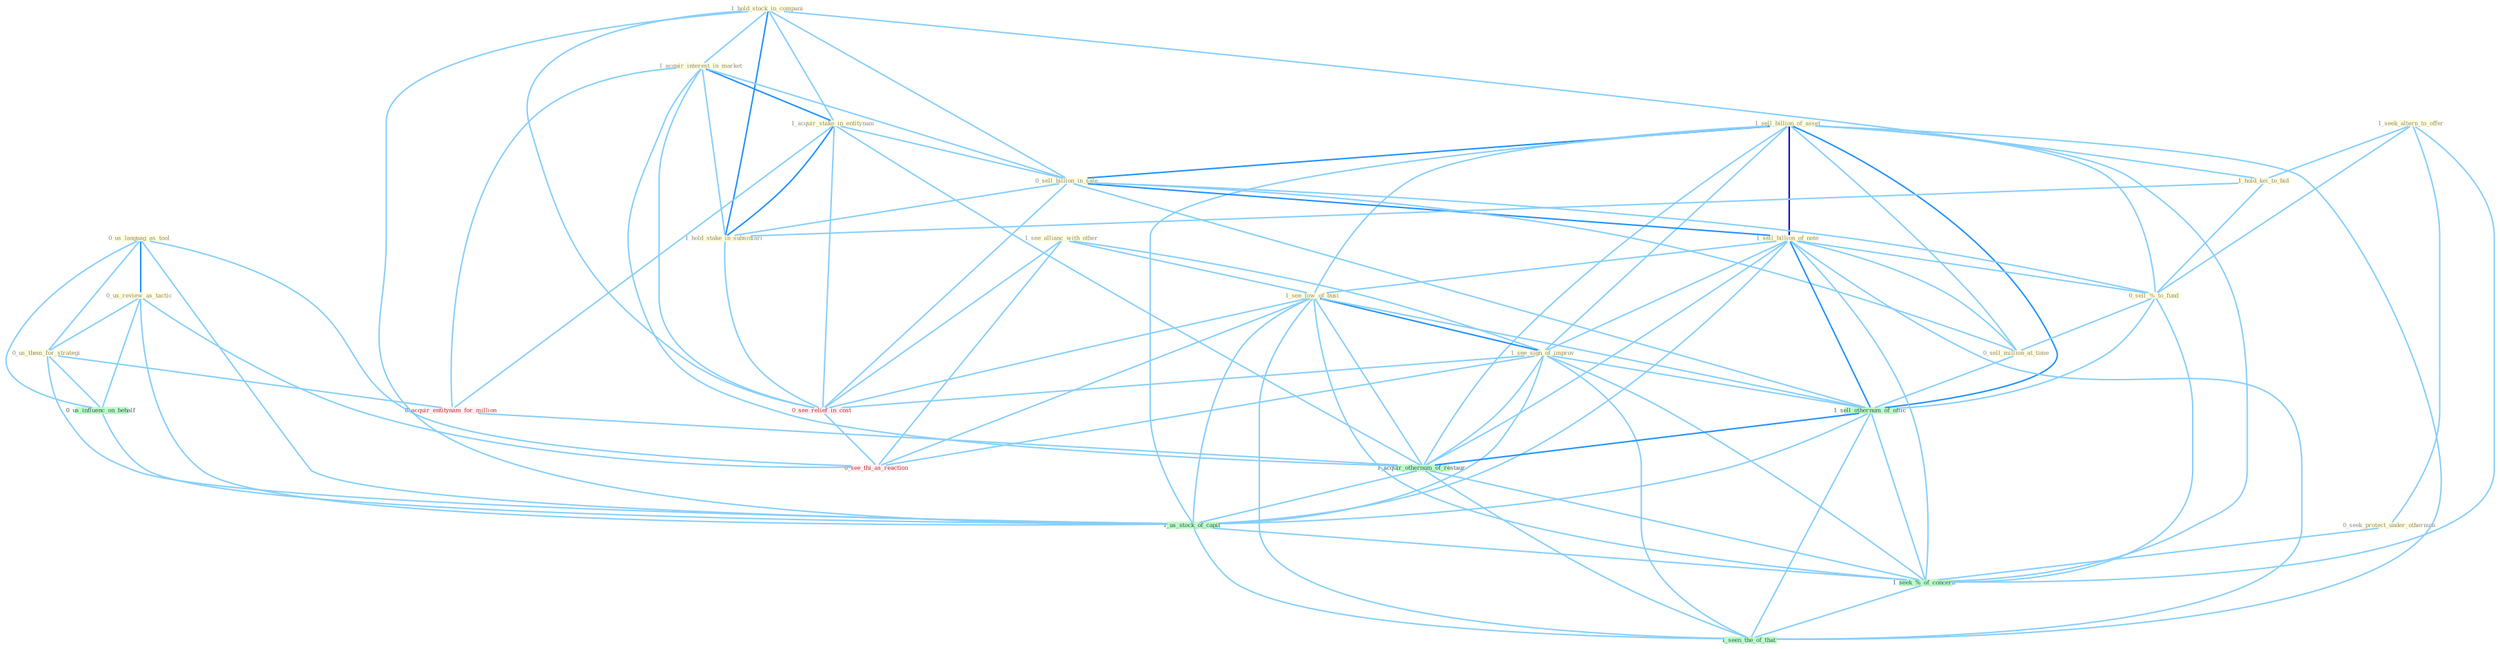 Graph G{ 
    node
    [shape=polygon,style=filled,width=.5,height=.06,color="#BDFCC9",fixedsize=true,fontsize=4,
    fontcolor="#2f4f4f"];
    {node
    [color="#ffffe0", fontcolor="#8b7d6b"] "1_hold_stock_in_compani " "1_acquir_interest_in_market " "1_seek_altern_to_offer " "1_acquir_stake_in_entitynam " "1_see_allianc_with_other " "1_sell_billion_of_asset " "0_sell_billion_in_sale " "1_hold_kei_to_bid " "1_sell_billion_of_note " "0_sell_%_to_fund " "1_see_low_of_busi " "0_us_languag_as_tool " "0_us_review_as_tactic " "0_sell_million_at_time " "0_us_them_for_strategi " "1_see_sign_of_improv " "1_hold_stake_in_subsidiari " "0_seek_protect_under_othernum "}
{node [color="#fff0f5", fontcolor="#b22222"] "0_acquir_entitynam_for_million " "0_see_relief_in_cost " "0_see_thi_as_reaction "}
edge [color="#B0E2FF"];

	"1_hold_stock_in_compani " -- "1_acquir_interest_in_market " [w="1", color="#87cefa" ];
	"1_hold_stock_in_compani " -- "1_acquir_stake_in_entitynam " [w="1", color="#87cefa" ];
	"1_hold_stock_in_compani " -- "0_sell_billion_in_sale " [w="1", color="#87cefa" ];
	"1_hold_stock_in_compani " -- "1_hold_kei_to_bid " [w="1", color="#87cefa" ];
	"1_hold_stock_in_compani " -- "1_hold_stake_in_subsidiari " [w="2", color="#1e90ff" , len=0.8];
	"1_hold_stock_in_compani " -- "0_see_relief_in_cost " [w="1", color="#87cefa" ];
	"1_hold_stock_in_compani " -- "1_us_stock_of_capit " [w="1", color="#87cefa" ];
	"1_acquir_interest_in_market " -- "1_acquir_stake_in_entitynam " [w="2", color="#1e90ff" , len=0.8];
	"1_acquir_interest_in_market " -- "0_sell_billion_in_sale " [w="1", color="#87cefa" ];
	"1_acquir_interest_in_market " -- "1_hold_stake_in_subsidiari " [w="1", color="#87cefa" ];
	"1_acquir_interest_in_market " -- "0_acquir_entitynam_for_million " [w="1", color="#87cefa" ];
	"1_acquir_interest_in_market " -- "0_see_relief_in_cost " [w="1", color="#87cefa" ];
	"1_acquir_interest_in_market " -- "1_acquir_othernum_of_restaur " [w="1", color="#87cefa" ];
	"1_seek_altern_to_offer " -- "1_hold_kei_to_bid " [w="1", color="#87cefa" ];
	"1_seek_altern_to_offer " -- "0_sell_%_to_fund " [w="1", color="#87cefa" ];
	"1_seek_altern_to_offer " -- "0_seek_protect_under_othernum " [w="1", color="#87cefa" ];
	"1_seek_altern_to_offer " -- "1_seek_%_of_concern " [w="1", color="#87cefa" ];
	"1_acquir_stake_in_entitynam " -- "0_sell_billion_in_sale " [w="1", color="#87cefa" ];
	"1_acquir_stake_in_entitynam " -- "1_hold_stake_in_subsidiari " [w="2", color="#1e90ff" , len=0.8];
	"1_acquir_stake_in_entitynam " -- "0_acquir_entitynam_for_million " [w="1", color="#87cefa" ];
	"1_acquir_stake_in_entitynam " -- "0_see_relief_in_cost " [w="1", color="#87cefa" ];
	"1_acquir_stake_in_entitynam " -- "1_acquir_othernum_of_restaur " [w="1", color="#87cefa" ];
	"1_see_allianc_with_other " -- "1_see_low_of_busi " [w="1", color="#87cefa" ];
	"1_see_allianc_with_other " -- "1_see_sign_of_improv " [w="1", color="#87cefa" ];
	"1_see_allianc_with_other " -- "0_see_relief_in_cost " [w="1", color="#87cefa" ];
	"1_see_allianc_with_other " -- "0_see_thi_as_reaction " [w="1", color="#87cefa" ];
	"1_sell_billion_of_asset " -- "0_sell_billion_in_sale " [w="2", color="#1e90ff" , len=0.8];
	"1_sell_billion_of_asset " -- "1_sell_billion_of_note " [w="3", color="#0000cd" , len=0.6];
	"1_sell_billion_of_asset " -- "0_sell_%_to_fund " [w="1", color="#87cefa" ];
	"1_sell_billion_of_asset " -- "1_see_low_of_busi " [w="1", color="#87cefa" ];
	"1_sell_billion_of_asset " -- "0_sell_million_at_time " [w="1", color="#87cefa" ];
	"1_sell_billion_of_asset " -- "1_see_sign_of_improv " [w="1", color="#87cefa" ];
	"1_sell_billion_of_asset " -- "1_sell_othernum_of_offic " [w="2", color="#1e90ff" , len=0.8];
	"1_sell_billion_of_asset " -- "1_acquir_othernum_of_restaur " [w="1", color="#87cefa" ];
	"1_sell_billion_of_asset " -- "1_us_stock_of_capit " [w="1", color="#87cefa" ];
	"1_sell_billion_of_asset " -- "1_seek_%_of_concern " [w="1", color="#87cefa" ];
	"1_sell_billion_of_asset " -- "1_seen_the_of_that " [w="1", color="#87cefa" ];
	"0_sell_billion_in_sale " -- "1_sell_billion_of_note " [w="2", color="#1e90ff" , len=0.8];
	"0_sell_billion_in_sale " -- "0_sell_%_to_fund " [w="1", color="#87cefa" ];
	"0_sell_billion_in_sale " -- "0_sell_million_at_time " [w="1", color="#87cefa" ];
	"0_sell_billion_in_sale " -- "1_hold_stake_in_subsidiari " [w="1", color="#87cefa" ];
	"0_sell_billion_in_sale " -- "1_sell_othernum_of_offic " [w="1", color="#87cefa" ];
	"0_sell_billion_in_sale " -- "0_see_relief_in_cost " [w="1", color="#87cefa" ];
	"1_hold_kei_to_bid " -- "0_sell_%_to_fund " [w="1", color="#87cefa" ];
	"1_hold_kei_to_bid " -- "1_hold_stake_in_subsidiari " [w="1", color="#87cefa" ];
	"1_sell_billion_of_note " -- "0_sell_%_to_fund " [w="1", color="#87cefa" ];
	"1_sell_billion_of_note " -- "1_see_low_of_busi " [w="1", color="#87cefa" ];
	"1_sell_billion_of_note " -- "0_sell_million_at_time " [w="1", color="#87cefa" ];
	"1_sell_billion_of_note " -- "1_see_sign_of_improv " [w="1", color="#87cefa" ];
	"1_sell_billion_of_note " -- "1_sell_othernum_of_offic " [w="2", color="#1e90ff" , len=0.8];
	"1_sell_billion_of_note " -- "1_acquir_othernum_of_restaur " [w="1", color="#87cefa" ];
	"1_sell_billion_of_note " -- "1_us_stock_of_capit " [w="1", color="#87cefa" ];
	"1_sell_billion_of_note " -- "1_seek_%_of_concern " [w="1", color="#87cefa" ];
	"1_sell_billion_of_note " -- "1_seen_the_of_that " [w="1", color="#87cefa" ];
	"0_sell_%_to_fund " -- "0_sell_million_at_time " [w="1", color="#87cefa" ];
	"0_sell_%_to_fund " -- "1_sell_othernum_of_offic " [w="1", color="#87cefa" ];
	"0_sell_%_to_fund " -- "1_seek_%_of_concern " [w="1", color="#87cefa" ];
	"1_see_low_of_busi " -- "1_see_sign_of_improv " [w="2", color="#1e90ff" , len=0.8];
	"1_see_low_of_busi " -- "1_sell_othernum_of_offic " [w="1", color="#87cefa" ];
	"1_see_low_of_busi " -- "0_see_relief_in_cost " [w="1", color="#87cefa" ];
	"1_see_low_of_busi " -- "0_see_thi_as_reaction " [w="1", color="#87cefa" ];
	"1_see_low_of_busi " -- "1_acquir_othernum_of_restaur " [w="1", color="#87cefa" ];
	"1_see_low_of_busi " -- "1_us_stock_of_capit " [w="1", color="#87cefa" ];
	"1_see_low_of_busi " -- "1_seek_%_of_concern " [w="1", color="#87cefa" ];
	"1_see_low_of_busi " -- "1_seen_the_of_that " [w="1", color="#87cefa" ];
	"0_us_languag_as_tool " -- "0_us_review_as_tactic " [w="2", color="#1e90ff" , len=0.8];
	"0_us_languag_as_tool " -- "0_us_them_for_strategi " [w="1", color="#87cefa" ];
	"0_us_languag_as_tool " -- "0_us_influenc_on_behalf " [w="1", color="#87cefa" ];
	"0_us_languag_as_tool " -- "0_see_thi_as_reaction " [w="1", color="#87cefa" ];
	"0_us_languag_as_tool " -- "1_us_stock_of_capit " [w="1", color="#87cefa" ];
	"0_us_review_as_tactic " -- "0_us_them_for_strategi " [w="1", color="#87cefa" ];
	"0_us_review_as_tactic " -- "0_us_influenc_on_behalf " [w="1", color="#87cefa" ];
	"0_us_review_as_tactic " -- "0_see_thi_as_reaction " [w="1", color="#87cefa" ];
	"0_us_review_as_tactic " -- "1_us_stock_of_capit " [w="1", color="#87cefa" ];
	"0_sell_million_at_time " -- "1_sell_othernum_of_offic " [w="1", color="#87cefa" ];
	"0_us_them_for_strategi " -- "0_acquir_entitynam_for_million " [w="1", color="#87cefa" ];
	"0_us_them_for_strategi " -- "0_us_influenc_on_behalf " [w="1", color="#87cefa" ];
	"0_us_them_for_strategi " -- "1_us_stock_of_capit " [w="1", color="#87cefa" ];
	"1_see_sign_of_improv " -- "1_sell_othernum_of_offic " [w="1", color="#87cefa" ];
	"1_see_sign_of_improv " -- "0_see_relief_in_cost " [w="1", color="#87cefa" ];
	"1_see_sign_of_improv " -- "0_see_thi_as_reaction " [w="1", color="#87cefa" ];
	"1_see_sign_of_improv " -- "1_acquir_othernum_of_restaur " [w="1", color="#87cefa" ];
	"1_see_sign_of_improv " -- "1_us_stock_of_capit " [w="1", color="#87cefa" ];
	"1_see_sign_of_improv " -- "1_seek_%_of_concern " [w="1", color="#87cefa" ];
	"1_see_sign_of_improv " -- "1_seen_the_of_that " [w="1", color="#87cefa" ];
	"1_hold_stake_in_subsidiari " -- "0_see_relief_in_cost " [w="1", color="#87cefa" ];
	"0_seek_protect_under_othernum " -- "1_seek_%_of_concern " [w="1", color="#87cefa" ];
	"0_acquir_entitynam_for_million " -- "1_acquir_othernum_of_restaur " [w="1", color="#87cefa" ];
	"1_sell_othernum_of_offic " -- "1_acquir_othernum_of_restaur " [w="2", color="#1e90ff" , len=0.8];
	"1_sell_othernum_of_offic " -- "1_us_stock_of_capit " [w="1", color="#87cefa" ];
	"1_sell_othernum_of_offic " -- "1_seek_%_of_concern " [w="1", color="#87cefa" ];
	"1_sell_othernum_of_offic " -- "1_seen_the_of_that " [w="1", color="#87cefa" ];
	"0_us_influenc_on_behalf " -- "1_us_stock_of_capit " [w="1", color="#87cefa" ];
	"0_see_relief_in_cost " -- "0_see_thi_as_reaction " [w="1", color="#87cefa" ];
	"1_acquir_othernum_of_restaur " -- "1_us_stock_of_capit " [w="1", color="#87cefa" ];
	"1_acquir_othernum_of_restaur " -- "1_seek_%_of_concern " [w="1", color="#87cefa" ];
	"1_acquir_othernum_of_restaur " -- "1_seen_the_of_that " [w="1", color="#87cefa" ];
	"1_us_stock_of_capit " -- "1_seek_%_of_concern " [w="1", color="#87cefa" ];
	"1_us_stock_of_capit " -- "1_seen_the_of_that " [w="1", color="#87cefa" ];
	"1_seek_%_of_concern " -- "1_seen_the_of_that " [w="1", color="#87cefa" ];
}